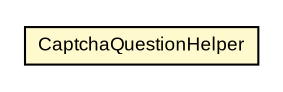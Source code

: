 #!/usr/local/bin/dot
#
# Class diagram 
# Generated by UmlGraph version 4.6 (http://www.spinellis.gr/sw/umlgraph)
#

digraph G {
	edge [fontname="arial",fontsize=10,labelfontname="arial",labelfontsize=10];
	node [fontname="arial",fontsize=10,shape=plaintext];
	// com.octo.captcha.CaptchaQuestionHelper
	c5340 [label=<<table border="0" cellborder="1" cellspacing="0" cellpadding="2" port="p" bgcolor="lemonChiffon" href="./CaptchaQuestionHelper.html">
		<tr><td><table border="0" cellspacing="0" cellpadding="1">
			<tr><td> CaptchaQuestionHelper </td></tr>
		</table></td></tr>
		</table>>, fontname="arial", fontcolor="black", fontsize=9.0];
}

